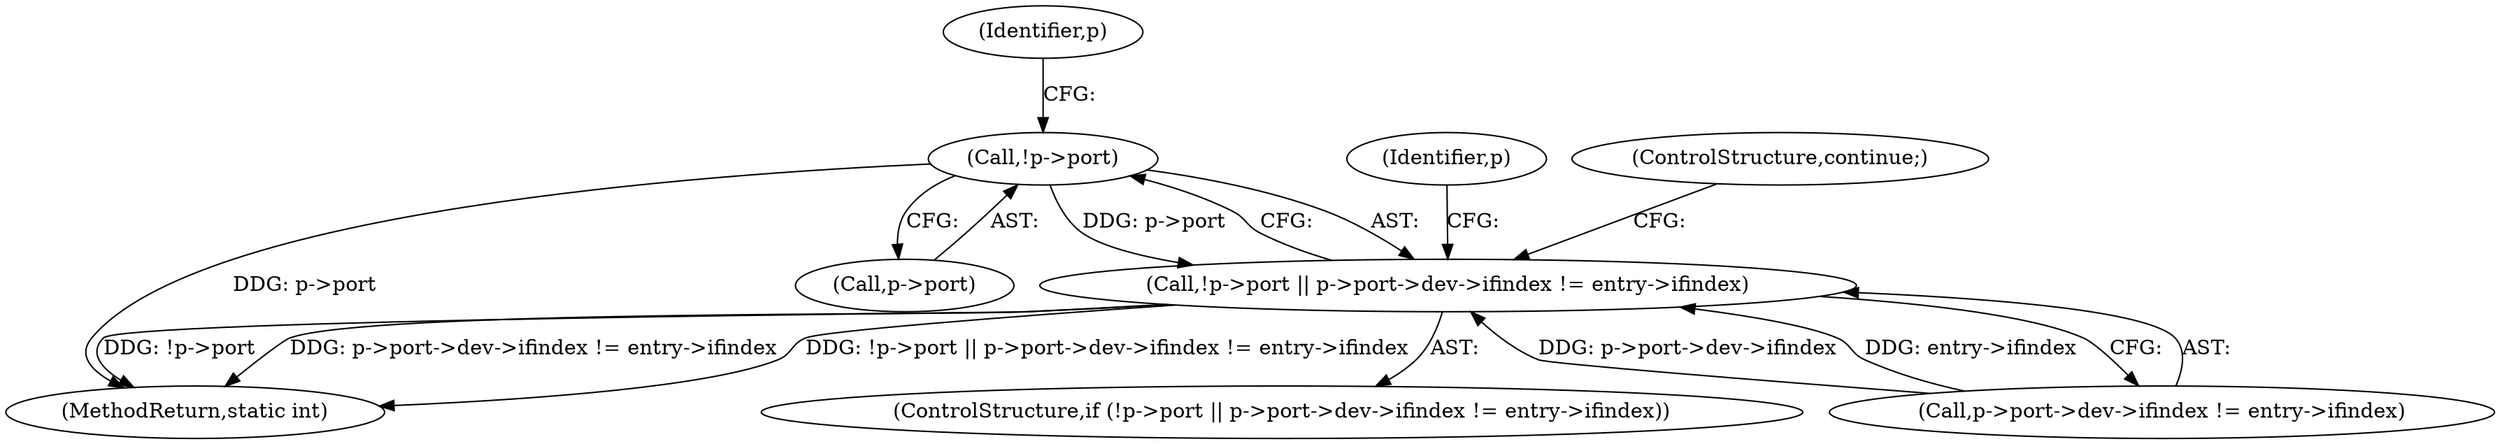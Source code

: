 digraph "0_linux_c7e8e8a8f7a70b343ca1e0f90a31e35ab2d16de1@pointer" {
"1000225" [label="(Call,!p->port)"];
"1000224" [label="(Call,!p->port || p->port->dev->ifindex != entry->ifindex)"];
"1000224" [label="(Call,!p->port || p->port->dev->ifindex != entry->ifindex)"];
"1000305" [label="(MethodReturn,static int)"];
"1000223" [label="(ControlStructure,if (!p->port || p->port->dev->ifindex != entry->ifindex))"];
"1000240" [label="(ControlStructure,continue;)"];
"1000245" [label="(Identifier,p)"];
"1000233" [label="(Identifier,p)"];
"1000225" [label="(Call,!p->port)"];
"1000226" [label="(Call,p->port)"];
"1000229" [label="(Call,p->port->dev->ifindex != entry->ifindex)"];
"1000225" -> "1000224"  [label="AST: "];
"1000225" -> "1000226"  [label="CFG: "];
"1000226" -> "1000225"  [label="AST: "];
"1000233" -> "1000225"  [label="CFG: "];
"1000224" -> "1000225"  [label="CFG: "];
"1000225" -> "1000305"  [label="DDG: p->port"];
"1000225" -> "1000224"  [label="DDG: p->port"];
"1000224" -> "1000223"  [label="AST: "];
"1000224" -> "1000229"  [label="CFG: "];
"1000229" -> "1000224"  [label="AST: "];
"1000240" -> "1000224"  [label="CFG: "];
"1000245" -> "1000224"  [label="CFG: "];
"1000224" -> "1000305"  [label="DDG: !p->port"];
"1000224" -> "1000305"  [label="DDG: p->port->dev->ifindex != entry->ifindex"];
"1000224" -> "1000305"  [label="DDG: !p->port || p->port->dev->ifindex != entry->ifindex"];
"1000229" -> "1000224"  [label="DDG: p->port->dev->ifindex"];
"1000229" -> "1000224"  [label="DDG: entry->ifindex"];
}
